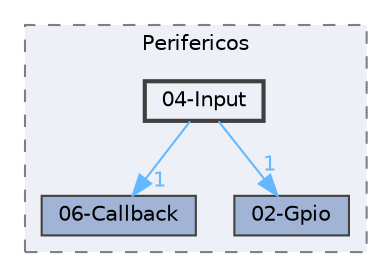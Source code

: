 digraph "E:/Agustin/Escritorio/MCUexpresso/KitLPC845-C++/src/Drivers/Perifericos/04-Input"
{
 // LATEX_PDF_SIZE
  bgcolor="transparent";
  edge [fontname=Helvetica,fontsize=10,labelfontname=Helvetica,labelfontsize=10];
  node [fontname=Helvetica,fontsize=10,shape=box,height=0.2,width=0.4];
  compound=true
  subgraph clusterdir_fddceb55b13f36ba841fc9095bbfed65 {
    graph [ bgcolor="#edf0f7", pencolor="grey50", label="Perifericos", fontname=Helvetica,fontsize=10 style="filled,dashed", URL="dir_fddceb55b13f36ba841fc9095bbfed65.html",tooltip=""]
  dir_47a19b6058124405309700282ec9ed11 [label="06-Callback", fillcolor="#a2b4d6", color="grey25", style="filled", URL="dir_47a19b6058124405309700282ec9ed11.html",tooltip=""];
  dir_7697e32b67ed779e475c9af126b83826 [label="02-Gpio", fillcolor="#a2b4d6", color="grey25", style="filled", URL="dir_7697e32b67ed779e475c9af126b83826.html",tooltip=""];
  dir_47dbd980478d5aa95bc186fe82f48e7b [label="04-Input", fillcolor="#edf0f7", color="grey25", style="filled,bold", URL="dir_47dbd980478d5aa95bc186fe82f48e7b.html",tooltip=""];
  }
  dir_47dbd980478d5aa95bc186fe82f48e7b->dir_47a19b6058124405309700282ec9ed11 [headlabel="1", labeldistance=1.5 headhref="dir_000006_000010.html" href="dir_000006_000010.html" color="steelblue1" fontcolor="steelblue1"];
  dir_47dbd980478d5aa95bc186fe82f48e7b->dir_7697e32b67ed779e475c9af126b83826 [headlabel="1", labeldistance=1.5 headhref="dir_000006_000003.html" href="dir_000006_000003.html" color="steelblue1" fontcolor="steelblue1"];
}
